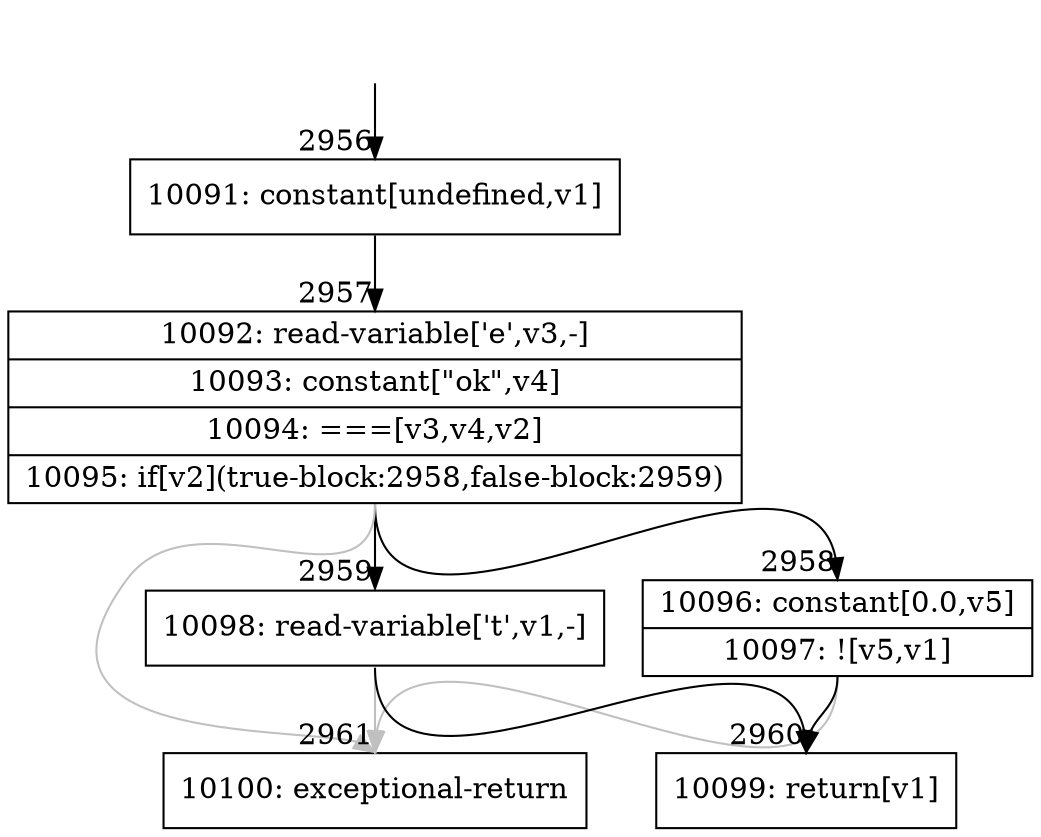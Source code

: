 digraph {
rankdir="TD"
BB_entry159[shape=none,label=""];
BB_entry159 -> BB2956 [tailport=s, headport=n, headlabel="    2956"]
BB2956 [shape=record label="{10091: constant[undefined,v1]}" ] 
BB2956 -> BB2957 [tailport=s, headport=n, headlabel="      2957"]
BB2957 [shape=record label="{10092: read-variable['e',v3,-]|10093: constant[\"ok\",v4]|10094: ===[v3,v4,v2]|10095: if[v2](true-block:2958,false-block:2959)}" ] 
BB2957 -> BB2958 [tailport=s, headport=n, headlabel="      2958"]
BB2957 -> BB2959 [tailport=s, headport=n, headlabel="      2959"]
BB2957 -> BB2961 [tailport=s, headport=n, color=gray, headlabel="      2961"]
BB2958 [shape=record label="{10096: constant[0.0,v5]|10097: ![v5,v1]}" ] 
BB2958 -> BB2960 [tailport=s, headport=n, headlabel="      2960"]
BB2958 -> BB2961 [tailport=s, headport=n, color=gray]
BB2959 [shape=record label="{10098: read-variable['t',v1,-]}" ] 
BB2959 -> BB2960 [tailport=s, headport=n]
BB2959 -> BB2961 [tailport=s, headport=n, color=gray]
BB2960 [shape=record label="{10099: return[v1]}" ] 
BB2961 [shape=record label="{10100: exceptional-return}" ] 
}
